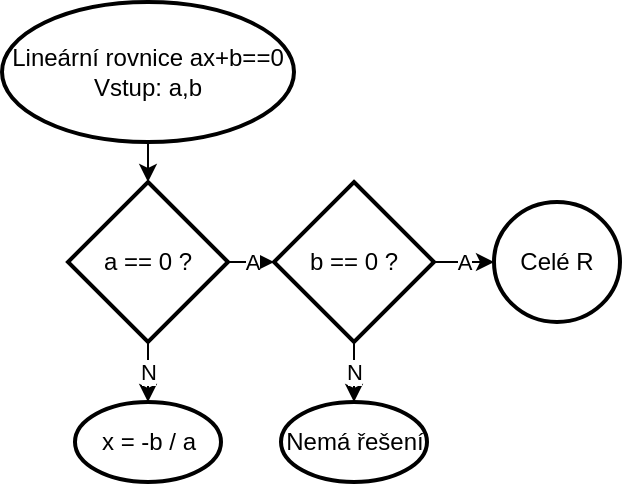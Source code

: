<mxfile version="20.5.3" type="device"><diagram id="C5RBs43oDa-KdzZeNtuy" name="Page-1"><mxGraphModel dx="744" dy="357" grid="1" gridSize="10" guides="1" tooltips="1" connect="1" arrows="1" fold="1" page="1" pageScale="1" pageWidth="827" pageHeight="1169" math="0" shadow="0"><root><mxCell id="WIyWlLk6GJQsqaUBKTNV-0"/><mxCell id="WIyWlLk6GJQsqaUBKTNV-1" parent="WIyWlLk6GJQsqaUBKTNV-0"/><mxCell id="wHtLPY1IG-6vAiYyX2fz-4" value="" style="edgeStyle=orthogonalEdgeStyle;rounded=0;orthogonalLoop=1;jettySize=auto;html=1;" edge="1" parent="WIyWlLk6GJQsqaUBKTNV-1" source="wHtLPY1IG-6vAiYyX2fz-0" target="wHtLPY1IG-6vAiYyX2fz-3"><mxGeometry relative="1" as="geometry"/></mxCell><mxCell id="wHtLPY1IG-6vAiYyX2fz-0" value="Lineární rovnice ax+b==0&lt;br&gt;Vstup: a,b" style="strokeWidth=2;html=1;shape=mxgraph.flowchart.start_1;whiteSpace=wrap;" vertex="1" parent="WIyWlLk6GJQsqaUBKTNV-1"><mxGeometry x="314" y="150" width="146" height="70" as="geometry"/></mxCell><mxCell id="wHtLPY1IG-6vAiYyX2fz-1" value="x = -b / a" style="ellipse;whiteSpace=wrap;html=1;strokeWidth=2;" vertex="1" parent="WIyWlLk6GJQsqaUBKTNV-1"><mxGeometry x="350.5" y="350" width="73" height="40" as="geometry"/></mxCell><mxCell id="wHtLPY1IG-6vAiYyX2fz-6" value="N" style="edgeStyle=orthogonalEdgeStyle;rounded=0;orthogonalLoop=1;jettySize=auto;html=1;entryX=0.5;entryY=0;entryDx=0;entryDy=0;" edge="1" parent="WIyWlLk6GJQsqaUBKTNV-1" source="wHtLPY1IG-6vAiYyX2fz-3" target="wHtLPY1IG-6vAiYyX2fz-1"><mxGeometry relative="1" as="geometry"><mxPoint x="387" y="370" as="targetPoint"/></mxGeometry></mxCell><mxCell id="wHtLPY1IG-6vAiYyX2fz-8" value="A" style="edgeStyle=orthogonalEdgeStyle;rounded=0;orthogonalLoop=1;jettySize=auto;html=1;" edge="1" parent="WIyWlLk6GJQsqaUBKTNV-1" source="wHtLPY1IG-6vAiYyX2fz-3" target="wHtLPY1IG-6vAiYyX2fz-7"><mxGeometry relative="1" as="geometry"/></mxCell><mxCell id="wHtLPY1IG-6vAiYyX2fz-3" value="a == 0 ?" style="rhombus;whiteSpace=wrap;html=1;strokeWidth=2;" vertex="1" parent="WIyWlLk6GJQsqaUBKTNV-1"><mxGeometry x="347" y="240" width="80" height="80" as="geometry"/></mxCell><mxCell id="wHtLPY1IG-6vAiYyX2fz-10" value="A" style="edgeStyle=orthogonalEdgeStyle;rounded=0;orthogonalLoop=1;jettySize=auto;html=1;" edge="1" parent="WIyWlLk6GJQsqaUBKTNV-1" source="wHtLPY1IG-6vAiYyX2fz-7" target="wHtLPY1IG-6vAiYyX2fz-9"><mxGeometry relative="1" as="geometry"/></mxCell><mxCell id="wHtLPY1IG-6vAiYyX2fz-12" value="N" style="edgeStyle=orthogonalEdgeStyle;rounded=0;orthogonalLoop=1;jettySize=auto;html=1;" edge="1" parent="WIyWlLk6GJQsqaUBKTNV-1" source="wHtLPY1IG-6vAiYyX2fz-7" target="wHtLPY1IG-6vAiYyX2fz-11"><mxGeometry relative="1" as="geometry"/></mxCell><mxCell id="wHtLPY1IG-6vAiYyX2fz-7" value="b == 0 ?" style="rhombus;whiteSpace=wrap;html=1;strokeWidth=2;" vertex="1" parent="WIyWlLk6GJQsqaUBKTNV-1"><mxGeometry x="450" y="240" width="80" height="80" as="geometry"/></mxCell><mxCell id="wHtLPY1IG-6vAiYyX2fz-9" value="Celé R" style="ellipse;whiteSpace=wrap;html=1;strokeWidth=2;" vertex="1" parent="WIyWlLk6GJQsqaUBKTNV-1"><mxGeometry x="560" y="250" width="63" height="60" as="geometry"/></mxCell><mxCell id="wHtLPY1IG-6vAiYyX2fz-11" value="Nemá řešení" style="ellipse;whiteSpace=wrap;html=1;strokeWidth=2;" vertex="1" parent="WIyWlLk6GJQsqaUBKTNV-1"><mxGeometry x="453.5" y="350" width="73" height="40" as="geometry"/></mxCell></root></mxGraphModel></diagram></mxfile>